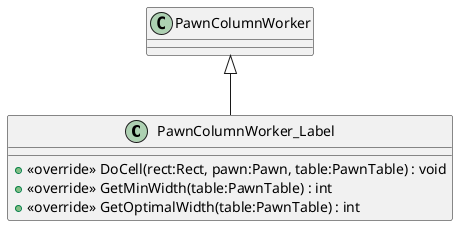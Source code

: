 @startuml
class PawnColumnWorker_Label {
    + <<override>> DoCell(rect:Rect, pawn:Pawn, table:PawnTable) : void
    + <<override>> GetMinWidth(table:PawnTable) : int
    + <<override>> GetOptimalWidth(table:PawnTable) : int
}
PawnColumnWorker <|-- PawnColumnWorker_Label
@enduml
